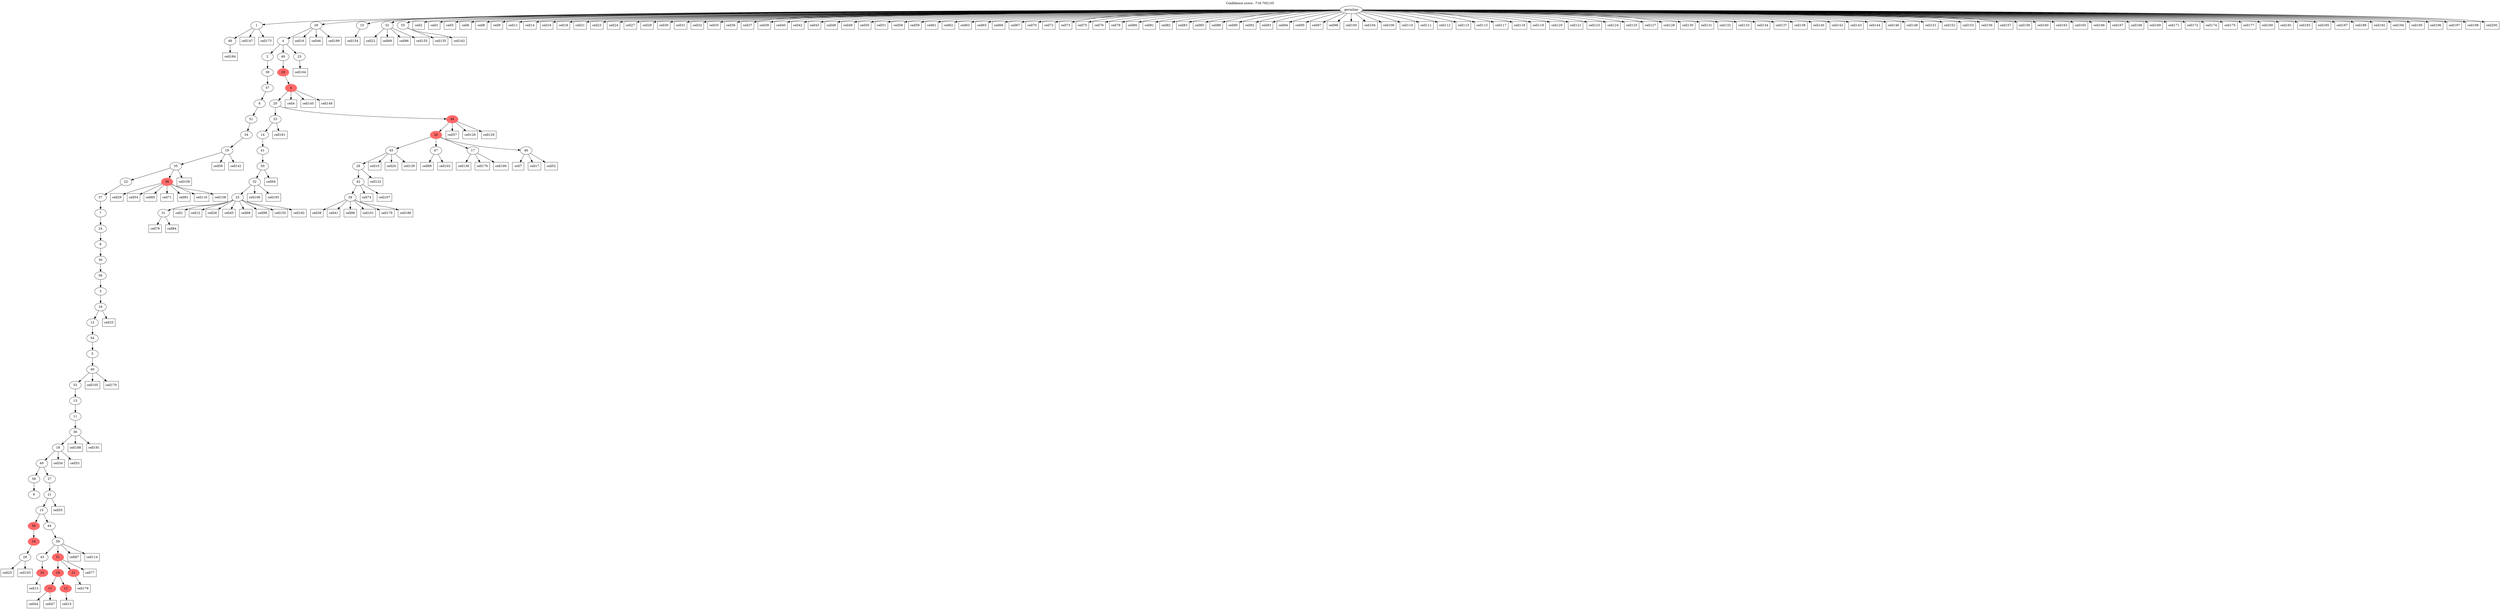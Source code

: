 digraph g {
	"70" -> "71";
	"71" [label="48"];
	"67" -> "68";
	"68" [label="9"];
	"65" -> "66";
	"66" [label="28"];
	"64" -> "65";
	"65" [color=indianred1, style=filled, label="34"];
	"62" -> "63";
	"63" [color=indianred1, style=filled, label="35"];
	"58" -> "59";
	"59" [color=indianred1, style=filled, label="11"];
	"58" -> "60";
	"60" [color=indianred1, style=filled, label="12"];
	"57" -> "58";
	"58" [color=indianred1, style=filled, label="18"];
	"57" -> "61";
	"61" [color=indianred1, style=filled, label="21"];
	"56" -> "57";
	"57" [color=indianred1, style=filled, label="51"];
	"56" -> "62";
	"62" [label="43"];
	"55" -> "56";
	"56" [label="59"];
	"54" -> "55";
	"55" [label="44"];
	"54" -> "64";
	"64" [color=indianred1, style=filled, label="56"];
	"53" -> "54";
	"54" [label="15"];
	"52" -> "53";
	"53" [label="21"];
	"51" -> "52";
	"52" [label="27"];
	"51" -> "67";
	"67" [label="58"];
	"50" -> "51";
	"51" [label="60"];
	"49" -> "50";
	"50" [label="18"];
	"48" -> "49";
	"49" [label="36"];
	"47" -> "48";
	"48" [label="11"];
	"46" -> "47";
	"47" [label="13"];
	"45" -> "46";
	"46" [label="53"];
	"44" -> "45";
	"45" [label="40"];
	"43" -> "44";
	"44" [label="5"];
	"42" -> "43";
	"43" [label="54"];
	"41" -> "42";
	"42" [label="12"];
	"40" -> "41";
	"41" [label="16"];
	"39" -> "40";
	"40" [label="3"];
	"38" -> "39";
	"39" [label="56"];
	"37" -> "38";
	"38" [label="30"];
	"36" -> "37";
	"37" [label="8"];
	"35" -> "36";
	"36" [label="24"];
	"34" -> "35";
	"35" [label="7"];
	"33" -> "34";
	"34" [label="37"];
	"31" -> "32";
	"32" [color=indianred1, style=filled, label="38"];
	"31" -> "33";
	"33" [label="22"];
	"30" -> "31";
	"31" [label="35"];
	"29" -> "30";
	"30" [label="19"];
	"28" -> "29";
	"29" [label="34"];
	"27" -> "28";
	"28" [label="51"];
	"26" -> "27";
	"27" [label="6"];
	"25" -> "26";
	"26" [label="57"];
	"24" -> "25";
	"25" [label="38"];
	"21" -> "22";
	"22" [label="31"];
	"20" -> "21";
	"21" [label="25"];
	"19" -> "20";
	"20" [label="32"];
	"18" -> "19";
	"19" [label="50"];
	"17" -> "18";
	"18" [label="41"];
	"16" -> "17";
	"17" [label="14"];
	"12" -> "13";
	"13" [label="39"];
	"11" -> "12";
	"12" [label="42"];
	"10" -> "11";
	"11" [label="26"];
	"8" -> "9";
	"9" [label="47"];
	"8" -> "10";
	"10" [label="45"];
	"8" -> "14";
	"14" [label="17"];
	"8" -> "15";
	"15" [label="46"];
	"7" -> "8";
	"8" [color=indianred1, style=filled, label="20"];
	"6" -> "7";
	"7" [color=indianred1, style=filled, label="49"];
	"6" -> "16";
	"16" [label="33"];
	"5" -> "6";
	"6" [label="20"];
	"4" -> "5";
	"5" [color=indianred1, style=filled, label="4"];
	"3" -> "4";
	"4" [color=indianred1, style=filled, label="29"];
	"2" -> "3";
	"3" [label="49"];
	"2" -> "23";
	"23" [label="23"];
	"2" -> "24";
	"24" [label="2"];
	"1" -> "2";
	"2" [label="4"];
	"0" -> "1";
	"1" [label="29"];
	"0" -> "69";
	"69" [label="10"];
	"0" -> "70";
	"70" [label="1"];
	"0" -> "72";
	"72" [label="52"];
	"0" -> "73";
	"73" [label="55"];
	"0" [label="germline"];
	"21" -> "cell1";
	"cell1" [shape=box];
	"0" -> "cell2";
	"cell2" [shape=box];
	"0" -> "cell3";
	"cell3" [shape=box];
	"5" -> "cell4";
	"cell4" [shape=box];
	"0" -> "cell5";
	"cell5" [shape=box];
	"0" -> "cell6";
	"cell6" [shape=box];
	"15" -> "cell7";
	"cell7" [shape=box];
	"0" -> "cell8";
	"cell8" [shape=box];
	"0" -> "cell9";
	"cell9" [shape=box];
	"10" -> "cell10";
	"cell10" [shape=box];
	"0" -> "cell11";
	"cell11" [shape=box];
	"21" -> "cell12";
	"cell12" [shape=box];
	"63" -> "cell13";
	"cell13" [shape=box];
	"0" -> "cell14";
	"cell14" [shape=box];
	"60" -> "cell15";
	"cell15" [shape=box];
	"0" -> "cell16";
	"cell16" [shape=box];
	"15" -> "cell17";
	"cell17" [shape=box];
	"0" -> "cell18";
	"cell18" [shape=box];
	"1" -> "cell19";
	"cell19" [shape=box];
	"10" -> "cell20";
	"cell20" [shape=box];
	"0" -> "cell21";
	"cell21" [shape=box];
	"72" -> "cell22";
	"cell22" [shape=box];
	"0" -> "cell23";
	"cell23" [shape=box];
	"0" -> "cell24";
	"cell24" [shape=box];
	"66" -> "cell25";
	"cell25" [shape=box];
	"21" -> "cell26";
	"cell26" [shape=box];
	"0" -> "cell27";
	"cell27" [shape=box];
	"0" -> "cell28";
	"cell28" [shape=box];
	"32" -> "cell29";
	"cell29" [shape=box];
	"0" -> "cell30";
	"cell30" [shape=box];
	"0" -> "cell31";
	"cell31" [shape=box];
	"0" -> "cell32";
	"cell32" [shape=box];
	"41" -> "cell33";
	"cell33" [shape=box];
	"50" -> "cell34";
	"cell34" [shape=box];
	"0" -> "cell35";
	"cell35" [shape=box];
	"0" -> "cell36";
	"cell36" [shape=box];
	"0" -> "cell37";
	"cell37" [shape=box];
	"13" -> "cell38";
	"cell38" [shape=box];
	"0" -> "cell39";
	"cell39" [shape=box];
	"0" -> "cell40";
	"cell40" [shape=box];
	"13" -> "cell41";
	"cell41" [shape=box];
	"0" -> "cell42";
	"cell42" [shape=box];
	"0" -> "cell43";
	"cell43" [shape=box];
	"59" -> "cell44";
	"cell44" [shape=box];
	"21" -> "cell45";
	"cell45" [shape=box];
	"1" -> "cell46";
	"cell46" [shape=box];
	"59" -> "cell47";
	"cell47" [shape=box];
	"0" -> "cell48";
	"cell48" [shape=box];
	"0" -> "cell49";
	"cell49" [shape=box];
	"0" -> "cell50";
	"cell50" [shape=box];
	"0" -> "cell51";
	"cell51" [shape=box];
	"15" -> "cell52";
	"cell52" [shape=box];
	"50" -> "cell53";
	"cell53" [shape=box];
	"32" -> "cell54";
	"cell54" [shape=box];
	"53" -> "cell55";
	"cell55" [shape=box];
	"30" -> "cell56";
	"cell56" [shape=box];
	"7" -> "cell57";
	"cell57" [shape=box];
	"0" -> "cell58";
	"cell58" [shape=box];
	"0" -> "cell59";
	"cell59" [shape=box];
	"32" -> "cell60";
	"cell60" [shape=box];
	"0" -> "cell61";
	"cell61" [shape=box];
	"0" -> "cell62";
	"cell62" [shape=box];
	"0" -> "cell63";
	"cell63" [shape=box];
	"19" -> "cell64";
	"cell64" [shape=box];
	"0" -> "cell65";
	"cell65" [shape=box];
	"0" -> "cell66";
	"cell66" [shape=box];
	"0" -> "cell67";
	"cell67" [shape=box];
	"21" -> "cell68";
	"cell68" [shape=box];
	"72" -> "cell69";
	"cell69" [shape=box];
	"0" -> "cell70";
	"cell70" [shape=box];
	"32" -> "cell71";
	"cell71" [shape=box];
	"0" -> "cell72";
	"cell72" [shape=box];
	"0" -> "cell73";
	"cell73" [shape=box];
	"12" -> "cell74";
	"cell74" [shape=box];
	"0" -> "cell75";
	"cell75" [shape=box];
	"0" -> "cell76";
	"cell76" [shape=box];
	"57" -> "cell77";
	"cell77" [shape=box];
	"0" -> "cell78";
	"cell78" [shape=box];
	"22" -> "cell79";
	"cell79" [shape=box];
	"0" -> "cell80";
	"cell80" [shape=box];
	"0" -> "cell81";
	"cell81" [shape=box];
	"0" -> "cell82";
	"cell82" [shape=box];
	"0" -> "cell83";
	"cell83" [shape=box];
	"22" -> "cell84";
	"cell84" [shape=box];
	"0" -> "cell85";
	"cell85" [shape=box];
	"72" -> "cell86";
	"cell86" [shape=box];
	"56" -> "cell87";
	"cell87" [shape=box];
	"0" -> "cell88";
	"cell88" [shape=box];
	"9" -> "cell89";
	"cell89" [shape=box];
	"0" -> "cell90";
	"cell90" [shape=box];
	"32" -> "cell91";
	"cell91" [shape=box];
	"0" -> "cell92";
	"cell92" [shape=box];
	"0" -> "cell93";
	"cell93" [shape=box];
	"0" -> "cell94";
	"cell94" [shape=box];
	"0" -> "cell95";
	"cell95" [shape=box];
	"13" -> "cell96";
	"cell96" [shape=box];
	"0" -> "cell97";
	"cell97" [shape=box];
	"0" -> "cell98";
	"cell98" [shape=box];
	"21" -> "cell99";
	"cell99" [shape=box];
	"0" -> "cell100";
	"cell100" [shape=box];
	"13" -> "cell101";
	"cell101" [shape=box];
	"9" -> "cell102";
	"cell102" [shape=box];
	"66" -> "cell103";
	"cell103" [shape=box];
	"0" -> "cell104";
	"cell104" [shape=box];
	"45" -> "cell105";
	"cell105" [shape=box];
	"20" -> "cell106";
	"cell106" [shape=box];
	"12" -> "cell107";
	"cell107" [shape=box];
	"0" -> "cell108";
	"cell108" [shape=box];
	"31" -> "cell109";
	"cell109" [shape=box];
	"0" -> "cell110";
	"cell110" [shape=box];
	"0" -> "cell111";
	"cell111" [shape=box];
	"0" -> "cell112";
	"cell112" [shape=box];
	"0" -> "cell113";
	"cell113" [shape=box];
	"56" -> "cell114";
	"cell114" [shape=box];
	"0" -> "cell115";
	"cell115" [shape=box];
	"32" -> "cell116";
	"cell116" [shape=box];
	"0" -> "cell117";
	"cell117" [shape=box];
	"0" -> "cell118";
	"cell118" [shape=box];
	"0" -> "cell119";
	"cell119" [shape=box];
	"0" -> "cell120";
	"cell120" [shape=box];
	"0" -> "cell121";
	"cell121" [shape=box];
	"11" -> "cell122";
	"cell122" [shape=box];
	"0" -> "cell123";
	"cell123" [shape=box];
	"0" -> "cell124";
	"cell124" [shape=box];
	"0" -> "cell125";
	"cell125" [shape=box];
	"7" -> "cell126";
	"cell126" [shape=box];
	"0" -> "cell127";
	"cell127" [shape=box];
	"0" -> "cell128";
	"cell128" [shape=box];
	"7" -> "cell129";
	"cell129" [shape=box];
	"0" -> "cell130";
	"cell130" [shape=box];
	"0" -> "cell131";
	"cell131" [shape=box];
	"0" -> "cell132";
	"cell132" [shape=box];
	"0" -> "cell133";
	"cell133" [shape=box];
	"0" -> "cell134";
	"cell134" [shape=box];
	"73" -> "cell135";
	"cell135" [shape=box];
	"14" -> "cell136";
	"cell136" [shape=box];
	"0" -> "cell137";
	"cell137" [shape=box];
	"0" -> "cell138";
	"cell138" [shape=box];
	"10" -> "cell139";
	"cell139" [shape=box];
	"0" -> "cell140";
	"cell140" [shape=box];
	"30" -> "cell141";
	"cell141" [shape=box];
	"0" -> "cell142";
	"cell142" [shape=box];
	"0" -> "cell143";
	"cell143" [shape=box];
	"0" -> "cell144";
	"cell144" [shape=box];
	"5" -> "cell145";
	"cell145" [shape=box];
	"0" -> "cell146";
	"cell146" [shape=box];
	"70" -> "cell147";
	"cell147" [shape=box];
	"0" -> "cell148";
	"cell148" [shape=box];
	"5" -> "cell149";
	"cell149" [shape=box];
	"21" -> "cell150";
	"cell150" [shape=box];
	"0" -> "cell151";
	"cell151" [shape=box];
	"0" -> "cell152";
	"cell152" [shape=box];
	"0" -> "cell153";
	"cell153" [shape=box];
	"69" -> "cell154";
	"cell154" [shape=box];
	"72" -> "cell155";
	"cell155" [shape=box];
	"0" -> "cell156";
	"cell156" [shape=box];
	"0" -> "cell157";
	"cell157" [shape=box];
	"32" -> "cell158";
	"cell158" [shape=box];
	"0" -> "cell159";
	"cell159" [shape=box];
	"0" -> "cell160";
	"cell160" [shape=box];
	"16" -> "cell161";
	"cell161" [shape=box];
	"73" -> "cell162";
	"cell162" [shape=box];
	"0" -> "cell163";
	"cell163" [shape=box];
	"23" -> "cell164";
	"cell164" [shape=box];
	"0" -> "cell165";
	"cell165" [shape=box];
	"0" -> "cell166";
	"cell166" [shape=box];
	"0" -> "cell167";
	"cell167" [shape=box];
	"0" -> "cell168";
	"cell168" [shape=box];
	"0" -> "cell169";
	"cell169" [shape=box];
	"45" -> "cell170";
	"cell170" [shape=box];
	"0" -> "cell171";
	"cell171" [shape=box];
	"0" -> "cell172";
	"cell172" [shape=box];
	"70" -> "cell173";
	"cell173" [shape=box];
	"0" -> "cell174";
	"cell174" [shape=box];
	"0" -> "cell175";
	"cell175" [shape=box];
	"14" -> "cell176";
	"cell176" [shape=box];
	"0" -> "cell177";
	"cell177" [shape=box];
	"61" -> "cell178";
	"cell178" [shape=box];
	"13" -> "cell179";
	"cell179" [shape=box];
	"0" -> "cell180";
	"cell180" [shape=box];
	"0" -> "cell181";
	"cell181" [shape=box];
	"21" -> "cell182";
	"cell182" [shape=box];
	"0" -> "cell183";
	"cell183" [shape=box];
	"71" -> "cell184";
	"cell184" [shape=box];
	"0" -> "cell185";
	"cell185" [shape=box];
	"13" -> "cell186";
	"cell186" [shape=box];
	"0" -> "cell187";
	"cell187" [shape=box];
	"49" -> "cell188";
	"cell188" [shape=box];
	"0" -> "cell189";
	"cell189" [shape=box];
	"14" -> "cell190";
	"cell190" [shape=box];
	"49" -> "cell191";
	"cell191" [shape=box];
	"0" -> "cell192";
	"cell192" [shape=box];
	"20" -> "cell193";
	"cell193" [shape=box];
	"0" -> "cell194";
	"cell194" [shape=box];
	"0" -> "cell195";
	"cell195" [shape=box];
	"0" -> "cell196";
	"cell196" [shape=box];
	"0" -> "cell197";
	"cell197" [shape=box];
	"0" -> "cell198";
	"cell198" [shape=box];
	"1" -> "cell199";
	"cell199" [shape=box];
	"0" -> "cell200";
	"cell200" [shape=box];
	labelloc="t";
	label="Confidence score: -716.792135";
}
